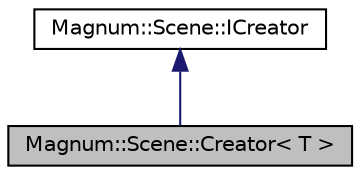 digraph "Magnum::Scene::Creator&lt; T &gt;"
{
  edge [fontname="Helvetica",fontsize="10",labelfontname="Helvetica",labelfontsize="10"];
  node [fontname="Helvetica",fontsize="10",shape=record];
  Node1 [label="Magnum::Scene::Creator\< T \>",height=0.2,width=0.4,color="black", fillcolor="grey75", style="filled", fontcolor="black"];
  Node2 -> Node1 [dir="back",color="midnightblue",fontsize="10",style="solid",fontname="Helvetica"];
  Node2 [label="Magnum::Scene::ICreator",height=0.2,width=0.4,color="black", fillcolor="white", style="filled",URL="$class_magnum_1_1_scene_1_1_i_creator.html"];
}
